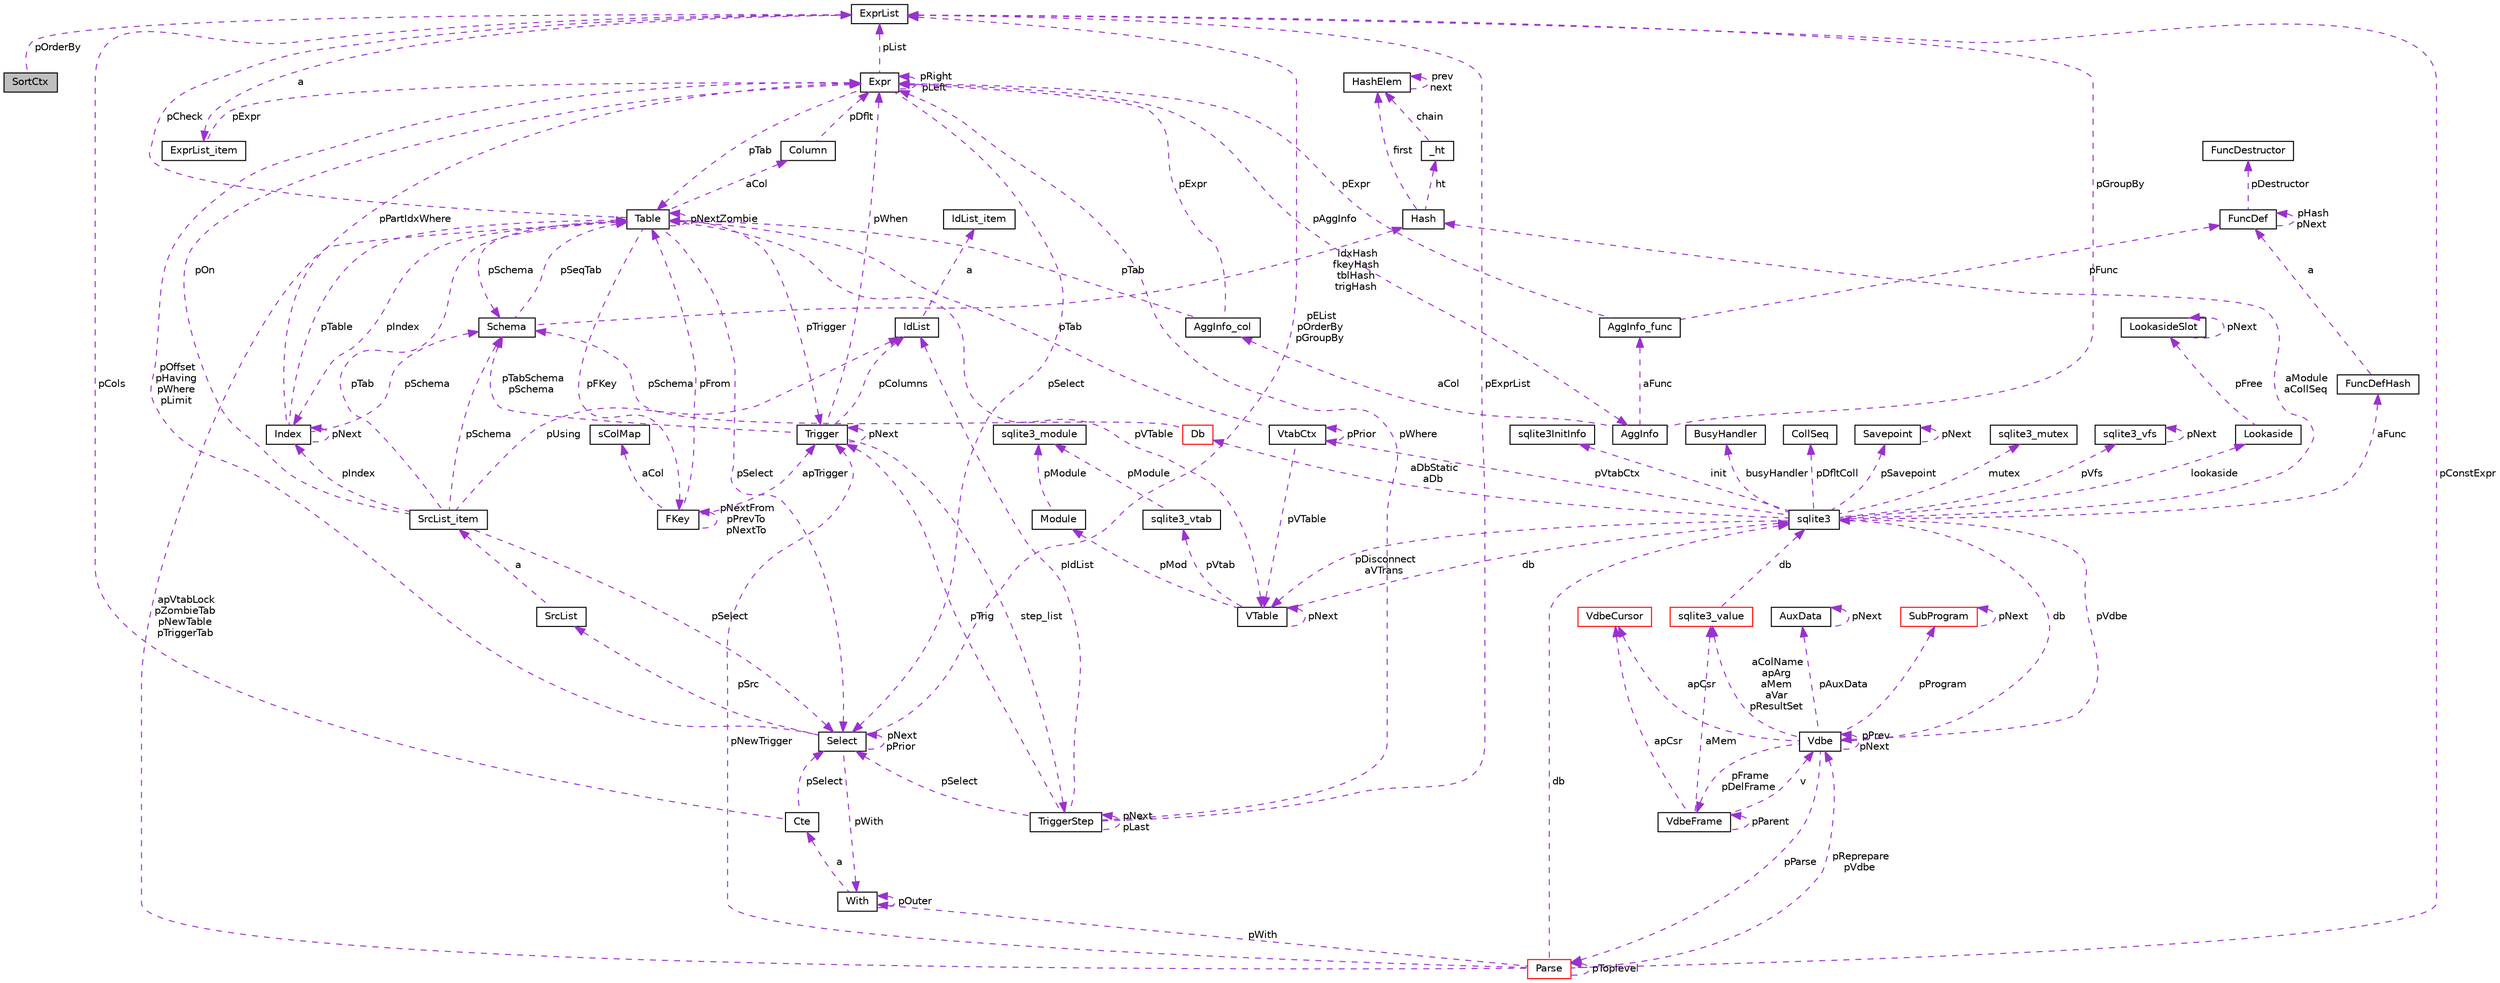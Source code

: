 digraph "SortCtx"
{
  edge [fontname="Helvetica",fontsize="10",labelfontname="Helvetica",labelfontsize="10"];
  node [fontname="Helvetica",fontsize="10",shape=record];
  Node1 [label="SortCtx",height=0.2,width=0.4,color="black", fillcolor="grey75", style="filled", fontcolor="black"];
  Node2 -> Node1 [dir="back",color="darkorchid3",fontsize="10",style="dashed",label=" pOrderBy" ];
  Node2 [label="ExprList",height=0.2,width=0.4,color="black", fillcolor="white", style="filled",URL="$struct_expr_list.html"];
  Node3 -> Node2 [dir="back",color="darkorchid3",fontsize="10",style="dashed",label=" a" ];
  Node3 [label="ExprList_item",height=0.2,width=0.4,color="black", fillcolor="white", style="filled",URL="$struct_expr_list_1_1_expr_list__item.html"];
  Node4 -> Node3 [dir="back",color="darkorchid3",fontsize="10",style="dashed",label=" pExpr" ];
  Node4 [label="Expr",height=0.2,width=0.4,color="black", fillcolor="white", style="filled",URL="$struct_expr.html"];
  Node5 -> Node4 [dir="back",color="darkorchid3",fontsize="10",style="dashed",label=" pAggInfo" ];
  Node5 [label="AggInfo",height=0.2,width=0.4,color="black", fillcolor="white", style="filled",URL="$struct_agg_info.html"];
  Node6 -> Node5 [dir="back",color="darkorchid3",fontsize="10",style="dashed",label=" aCol" ];
  Node6 [label="AggInfo_col",height=0.2,width=0.4,color="black", fillcolor="white", style="filled",URL="$struct_agg_info_1_1_agg_info__col.html"];
  Node4 -> Node6 [dir="back",color="darkorchid3",fontsize="10",style="dashed",label=" pExpr" ];
  Node7 -> Node6 [dir="back",color="darkorchid3",fontsize="10",style="dashed",label=" pTab" ];
  Node7 [label="Table",height=0.2,width=0.4,color="black", fillcolor="white", style="filled",URL="$struct_table.html"];
  Node8 -> Node7 [dir="back",color="darkorchid3",fontsize="10",style="dashed",label=" pSchema" ];
  Node8 [label="Schema",height=0.2,width=0.4,color="black", fillcolor="white", style="filled",URL="$struct_schema.html"];
  Node7 -> Node8 [dir="back",color="darkorchid3",fontsize="10",style="dashed",label=" pSeqTab" ];
  Node9 -> Node8 [dir="back",color="darkorchid3",fontsize="10",style="dashed",label=" idxHash\nfkeyHash\ntblHash\ntrigHash" ];
  Node9 [label="Hash",height=0.2,width=0.4,color="black", fillcolor="white", style="filled",URL="$struct_hash.html"];
  Node10 -> Node9 [dir="back",color="darkorchid3",fontsize="10",style="dashed",label=" ht" ];
  Node10 [label="_ht",height=0.2,width=0.4,color="black", fillcolor="white", style="filled",URL="$struct_hash_1_1__ht.html"];
  Node11 -> Node10 [dir="back",color="darkorchid3",fontsize="10",style="dashed",label=" chain" ];
  Node11 [label="HashElem",height=0.2,width=0.4,color="black", fillcolor="white", style="filled",URL="$struct_hash_elem.html"];
  Node11 -> Node11 [dir="back",color="darkorchid3",fontsize="10",style="dashed",label=" prev\nnext" ];
  Node11 -> Node9 [dir="back",color="darkorchid3",fontsize="10",style="dashed",label=" first" ];
  Node12 -> Node7 [dir="back",color="darkorchid3",fontsize="10",style="dashed",label=" aCol" ];
  Node12 [label="Column",height=0.2,width=0.4,color="black", fillcolor="white", style="filled",URL="$struct_column.html"];
  Node4 -> Node12 [dir="back",color="darkorchid3",fontsize="10",style="dashed",label=" pDflt" ];
  Node13 -> Node7 [dir="back",color="darkorchid3",fontsize="10",style="dashed",label=" pFKey" ];
  Node13 [label="FKey",height=0.2,width=0.4,color="black", fillcolor="white", style="filled",URL="$struct_f_key.html"];
  Node14 -> Node13 [dir="back",color="darkorchid3",fontsize="10",style="dashed",label=" aCol" ];
  Node14 [label="sColMap",height=0.2,width=0.4,color="black", fillcolor="white", style="filled",URL="$struct_f_key_1_1s_col_map.html"];
  Node13 -> Node13 [dir="back",color="darkorchid3",fontsize="10",style="dashed",label=" pNextFrom\npPrevTo\npNextTo" ];
  Node7 -> Node13 [dir="back",color="darkorchid3",fontsize="10",style="dashed",label=" pFrom" ];
  Node15 -> Node13 [dir="back",color="darkorchid3",fontsize="10",style="dashed",label=" apTrigger" ];
  Node15 [label="Trigger",height=0.2,width=0.4,color="black", fillcolor="white", style="filled",URL="$struct_trigger.html"];
  Node16 -> Node15 [dir="back",color="darkorchid3",fontsize="10",style="dashed",label=" step_list" ];
  Node16 [label="TriggerStep",height=0.2,width=0.4,color="black", fillcolor="white", style="filled",URL="$struct_trigger_step.html"];
  Node16 -> Node16 [dir="back",color="darkorchid3",fontsize="10",style="dashed",label=" pNext\npLast" ];
  Node4 -> Node16 [dir="back",color="darkorchid3",fontsize="10",style="dashed",label=" pWhere" ];
  Node17 -> Node16 [dir="back",color="darkorchid3",fontsize="10",style="dashed",label=" pIdList" ];
  Node17 [label="IdList",height=0.2,width=0.4,color="black", fillcolor="white", style="filled",URL="$struct_id_list.html"];
  Node18 -> Node17 [dir="back",color="darkorchid3",fontsize="10",style="dashed",label=" a" ];
  Node18 [label="IdList_item",height=0.2,width=0.4,color="black", fillcolor="white", style="filled",URL="$struct_id_list_1_1_id_list__item.html"];
  Node19 -> Node16 [dir="back",color="darkorchid3",fontsize="10",style="dashed",label=" pSelect" ];
  Node19 [label="Select",height=0.2,width=0.4,color="black", fillcolor="white", style="filled",URL="$struct_select.html"];
  Node4 -> Node19 [dir="back",color="darkorchid3",fontsize="10",style="dashed",label=" pOffset\npHaving\npWhere\npLimit" ];
  Node20 -> Node19 [dir="back",color="darkorchid3",fontsize="10",style="dashed",label=" pWith" ];
  Node20 [label="With",height=0.2,width=0.4,color="black", fillcolor="white", style="filled",URL="$struct_with.html"];
  Node21 -> Node20 [dir="back",color="darkorchid3",fontsize="10",style="dashed",label=" a" ];
  Node21 [label="Cte",height=0.2,width=0.4,color="black", fillcolor="white", style="filled",URL="$struct_with_1_1_cte.html"];
  Node19 -> Node21 [dir="back",color="darkorchid3",fontsize="10",style="dashed",label=" pSelect" ];
  Node2 -> Node21 [dir="back",color="darkorchid3",fontsize="10",style="dashed",label=" pCols" ];
  Node20 -> Node20 [dir="back",color="darkorchid3",fontsize="10",style="dashed",label=" pOuter" ];
  Node19 -> Node19 [dir="back",color="darkorchid3",fontsize="10",style="dashed",label=" pNext\npPrior" ];
  Node22 -> Node19 [dir="back",color="darkorchid3",fontsize="10",style="dashed",label=" pSrc" ];
  Node22 [label="SrcList",height=0.2,width=0.4,color="black", fillcolor="white", style="filled",URL="$struct_src_list.html"];
  Node23 -> Node22 [dir="back",color="darkorchid3",fontsize="10",style="dashed",label=" a" ];
  Node23 [label="SrcList_item",height=0.2,width=0.4,color="black", fillcolor="white", style="filled",URL="$struct_src_list_1_1_src_list__item.html"];
  Node8 -> Node23 [dir="back",color="darkorchid3",fontsize="10",style="dashed",label=" pSchema" ];
  Node4 -> Node23 [dir="back",color="darkorchid3",fontsize="10",style="dashed",label=" pOn" ];
  Node17 -> Node23 [dir="back",color="darkorchid3",fontsize="10",style="dashed",label=" pUsing" ];
  Node7 -> Node23 [dir="back",color="darkorchid3",fontsize="10",style="dashed",label=" pTab" ];
  Node19 -> Node23 [dir="back",color="darkorchid3",fontsize="10",style="dashed",label=" pSelect" ];
  Node24 -> Node23 [dir="back",color="darkorchid3",fontsize="10",style="dashed",label=" pIndex" ];
  Node24 [label="Index",height=0.2,width=0.4,color="black", fillcolor="white", style="filled",URL="$struct_index.html"];
  Node8 -> Node24 [dir="back",color="darkorchid3",fontsize="10",style="dashed",label=" pSchema" ];
  Node4 -> Node24 [dir="back",color="darkorchid3",fontsize="10",style="dashed",label=" pPartIdxWhere" ];
  Node7 -> Node24 [dir="back",color="darkorchid3",fontsize="10",style="dashed",label=" pTable" ];
  Node24 -> Node24 [dir="back",color="darkorchid3",fontsize="10",style="dashed",label=" pNext" ];
  Node2 -> Node19 [dir="back",color="darkorchid3",fontsize="10",style="dashed",label=" pEList\npOrderBy\npGroupBy" ];
  Node15 -> Node16 [dir="back",color="darkorchid3",fontsize="10",style="dashed",label=" pTrig" ];
  Node2 -> Node16 [dir="back",color="darkorchid3",fontsize="10",style="dashed",label=" pExprList" ];
  Node8 -> Node15 [dir="back",color="darkorchid3",fontsize="10",style="dashed",label=" pTabSchema\npSchema" ];
  Node4 -> Node15 [dir="back",color="darkorchid3",fontsize="10",style="dashed",label=" pWhen" ];
  Node17 -> Node15 [dir="back",color="darkorchid3",fontsize="10",style="dashed",label=" pColumns" ];
  Node15 -> Node15 [dir="back",color="darkorchid3",fontsize="10",style="dashed",label=" pNext" ];
  Node25 -> Node7 [dir="back",color="darkorchid3",fontsize="10",style="dashed",label=" pVTable" ];
  Node25 [label="VTable",height=0.2,width=0.4,color="black", fillcolor="white", style="filled",URL="$struct_v_table.html"];
  Node26 -> Node25 [dir="back",color="darkorchid3",fontsize="10",style="dashed",label=" db" ];
  Node26 [label="sqlite3",height=0.2,width=0.4,color="black", fillcolor="white", style="filled",URL="$structsqlite3.html"];
  Node27 -> Node26 [dir="back",color="darkorchid3",fontsize="10",style="dashed",label=" pVdbe" ];
  Node27 [label="Vdbe",height=0.2,width=0.4,color="black", fillcolor="white", style="filled",URL="$struct_vdbe.html"];
  Node27 -> Node27 [dir="back",color="darkorchid3",fontsize="10",style="dashed",label=" pPrev\npNext" ];
  Node28 -> Node27 [dir="back",color="darkorchid3",fontsize="10",style="dashed",label=" aColName\napArg\naMem\naVar\npResultSet" ];
  Node28 [label="sqlite3_value",height=0.2,width=0.4,color="red", fillcolor="white", style="filled",URL="$struct_mem.html"];
  Node26 -> Node28 [dir="back",color="darkorchid3",fontsize="10",style="dashed",label=" db" ];
  Node26 -> Node27 [dir="back",color="darkorchid3",fontsize="10",style="dashed",label=" db" ];
  Node29 -> Node27 [dir="back",color="darkorchid3",fontsize="10",style="dashed",label=" pFrame\npDelFrame" ];
  Node29 [label="VdbeFrame",height=0.2,width=0.4,color="black", fillcolor="white", style="filled",URL="$struct_vdbe_frame.html"];
  Node28 -> Node29 [dir="back",color="darkorchid3",fontsize="10",style="dashed",label=" aMem" ];
  Node27 -> Node29 [dir="back",color="darkorchid3",fontsize="10",style="dashed",label=" v" ];
  Node29 -> Node29 [dir="back",color="darkorchid3",fontsize="10",style="dashed",label=" pParent" ];
  Node30 -> Node29 [dir="back",color="darkorchid3",fontsize="10",style="dashed",label=" apCsr" ];
  Node30 [label="VdbeCursor",height=0.2,width=0.4,color="red", fillcolor="white", style="filled",URL="$struct_vdbe_cursor.html"];
  Node31 -> Node27 [dir="back",color="darkorchid3",fontsize="10",style="dashed",label=" pAuxData" ];
  Node31 [label="AuxData",height=0.2,width=0.4,color="black", fillcolor="white", style="filled",URL="$struct_aux_data.html"];
  Node31 -> Node31 [dir="back",color="darkorchid3",fontsize="10",style="dashed",label=" pNext" ];
  Node32 -> Node27 [dir="back",color="darkorchid3",fontsize="10",style="dashed",label=" pProgram" ];
  Node32 [label="SubProgram",height=0.2,width=0.4,color="red", fillcolor="white", style="filled",URL="$struct_sub_program.html"];
  Node32 -> Node32 [dir="back",color="darkorchid3",fontsize="10",style="dashed",label=" pNext" ];
  Node30 -> Node27 [dir="back",color="darkorchid3",fontsize="10",style="dashed",label=" apCsr" ];
  Node33 -> Node27 [dir="back",color="darkorchid3",fontsize="10",style="dashed",label=" pParse" ];
  Node33 [label="Parse",height=0.2,width=0.4,color="red", fillcolor="white", style="filled",URL="$struct_parse.html"];
  Node27 -> Node33 [dir="back",color="darkorchid3",fontsize="10",style="dashed",label=" pReprepare\npVdbe" ];
  Node26 -> Node33 [dir="back",color="darkorchid3",fontsize="10",style="dashed",label=" db" ];
  Node20 -> Node33 [dir="back",color="darkorchid3",fontsize="10",style="dashed",label=" pWith" ];
  Node7 -> Node33 [dir="back",color="darkorchid3",fontsize="10",style="dashed",label=" apVtabLock\npZombieTab\npNewTable\npTriggerTab" ];
  Node15 -> Node33 [dir="back",color="darkorchid3",fontsize="10",style="dashed",label=" pNewTrigger" ];
  Node2 -> Node33 [dir="back",color="darkorchid3",fontsize="10",style="dashed",label=" pConstExpr" ];
  Node33 -> Node33 [dir="back",color="darkorchid3",fontsize="10",style="dashed",label=" pToplevel" ];
  Node34 -> Node26 [dir="back",color="darkorchid3",fontsize="10",style="dashed",label=" pSavepoint" ];
  Node34 [label="Savepoint",height=0.2,width=0.4,color="black", fillcolor="white", style="filled",URL="$struct_savepoint.html"];
  Node34 -> Node34 [dir="back",color="darkorchid3",fontsize="10",style="dashed",label=" pNext" ];
  Node35 -> Node26 [dir="back",color="darkorchid3",fontsize="10",style="dashed",label=" aFunc" ];
  Node35 [label="FuncDefHash",height=0.2,width=0.4,color="black", fillcolor="white", style="filled",URL="$struct_func_def_hash.html"];
  Node36 -> Node35 [dir="back",color="darkorchid3",fontsize="10",style="dashed",label=" a" ];
  Node36 [label="FuncDef",height=0.2,width=0.4,color="black", fillcolor="white", style="filled",URL="$struct_func_def.html"];
  Node37 -> Node36 [dir="back",color="darkorchid3",fontsize="10",style="dashed",label=" pDestructor" ];
  Node37 [label="FuncDestructor",height=0.2,width=0.4,color="black", fillcolor="white", style="filled",URL="$struct_func_destructor.html"];
  Node36 -> Node36 [dir="back",color="darkorchid3",fontsize="10",style="dashed",label=" pHash\npNext" ];
  Node38 -> Node26 [dir="back",color="darkorchid3",fontsize="10",style="dashed",label=" lookaside" ];
  Node38 [label="Lookaside",height=0.2,width=0.4,color="black", fillcolor="white", style="filled",URL="$struct_lookaside.html"];
  Node39 -> Node38 [dir="back",color="darkorchid3",fontsize="10",style="dashed",label=" pFree" ];
  Node39 [label="LookasideSlot",height=0.2,width=0.4,color="black", fillcolor="white", style="filled",URL="$struct_lookaside_slot.html"];
  Node39 -> Node39 [dir="back",color="darkorchid3",fontsize="10",style="dashed",label=" pNext" ];
  Node40 -> Node26 [dir="back",color="darkorchid3",fontsize="10",style="dashed",label=" mutex" ];
  Node40 [label="sqlite3_mutex",height=0.2,width=0.4,color="black", fillcolor="white", style="filled",URL="$structsqlite3__mutex.html"];
  Node41 -> Node26 [dir="back",color="darkorchid3",fontsize="10",style="dashed",label=" pVfs" ];
  Node41 [label="sqlite3_vfs",height=0.2,width=0.4,color="black", fillcolor="white", style="filled",URL="$structsqlite3__vfs.html"];
  Node41 -> Node41 [dir="back",color="darkorchid3",fontsize="10",style="dashed",label=" pNext" ];
  Node42 -> Node26 [dir="back",color="darkorchid3",fontsize="10",style="dashed",label=" init" ];
  Node42 [label="sqlite3InitInfo",height=0.2,width=0.4,color="black", fillcolor="white", style="filled",URL="$structsqlite3_1_1sqlite3_init_info.html"];
  Node43 -> Node26 [dir="back",color="darkorchid3",fontsize="10",style="dashed",label=" busyHandler" ];
  Node43 [label="BusyHandler",height=0.2,width=0.4,color="black", fillcolor="white", style="filled",URL="$struct_busy_handler.html"];
  Node44 -> Node26 [dir="back",color="darkorchid3",fontsize="10",style="dashed",label=" pVtabCtx" ];
  Node44 [label="VtabCtx",height=0.2,width=0.4,color="black", fillcolor="white", style="filled",URL="$struct_vtab_ctx.html"];
  Node44 -> Node44 [dir="back",color="darkorchid3",fontsize="10",style="dashed",label=" pPrior" ];
  Node25 -> Node44 [dir="back",color="darkorchid3",fontsize="10",style="dashed",label=" pVTable" ];
  Node7 -> Node44 [dir="back",color="darkorchid3",fontsize="10",style="dashed",label=" pTab" ];
  Node45 -> Node26 [dir="back",color="darkorchid3",fontsize="10",style="dashed",label=" pDfltColl" ];
  Node45 [label="CollSeq",height=0.2,width=0.4,color="black", fillcolor="white", style="filled",URL="$struct_coll_seq.html"];
  Node25 -> Node26 [dir="back",color="darkorchid3",fontsize="10",style="dashed",label=" pDisconnect\naVTrans" ];
  Node46 -> Node26 [dir="back",color="darkorchid3",fontsize="10",style="dashed",label=" aDbStatic\naDb" ];
  Node46 [label="Db",height=0.2,width=0.4,color="red", fillcolor="white", style="filled",URL="$struct_db.html"];
  Node8 -> Node46 [dir="back",color="darkorchid3",fontsize="10",style="dashed",label=" pSchema" ];
  Node9 -> Node26 [dir="back",color="darkorchid3",fontsize="10",style="dashed",label=" aModule\naCollSeq" ];
  Node25 -> Node25 [dir="back",color="darkorchid3",fontsize="10",style="dashed",label=" pNext" ];
  Node47 -> Node25 [dir="back",color="darkorchid3",fontsize="10",style="dashed",label=" pMod" ];
  Node47 [label="Module",height=0.2,width=0.4,color="black", fillcolor="white", style="filled",URL="$struct_module.html"];
  Node48 -> Node47 [dir="back",color="darkorchid3",fontsize="10",style="dashed",label=" pModule" ];
  Node48 [label="sqlite3_module",height=0.2,width=0.4,color="black", fillcolor="white", style="filled",URL="$structsqlite3__module.html"];
  Node49 -> Node25 [dir="back",color="darkorchid3",fontsize="10",style="dashed",label=" pVtab" ];
  Node49 [label="sqlite3_vtab",height=0.2,width=0.4,color="black", fillcolor="white", style="filled",URL="$structsqlite3__vtab.html"];
  Node48 -> Node49 [dir="back",color="darkorchid3",fontsize="10",style="dashed",label=" pModule" ];
  Node7 -> Node7 [dir="back",color="darkorchid3",fontsize="10",style="dashed",label=" pNextZombie" ];
  Node15 -> Node7 [dir="back",color="darkorchid3",fontsize="10",style="dashed",label=" pTrigger" ];
  Node19 -> Node7 [dir="back",color="darkorchid3",fontsize="10",style="dashed",label=" pSelect" ];
  Node2 -> Node7 [dir="back",color="darkorchid3",fontsize="10",style="dashed",label=" pCheck" ];
  Node24 -> Node7 [dir="back",color="darkorchid3",fontsize="10",style="dashed",label=" pIndex" ];
  Node50 -> Node5 [dir="back",color="darkorchid3",fontsize="10",style="dashed",label=" aFunc" ];
  Node50 [label="AggInfo_func",height=0.2,width=0.4,color="black", fillcolor="white", style="filled",URL="$struct_agg_info_1_1_agg_info__func.html"];
  Node4 -> Node50 [dir="back",color="darkorchid3",fontsize="10",style="dashed",label=" pExpr" ];
  Node36 -> Node50 [dir="back",color="darkorchid3",fontsize="10",style="dashed",label=" pFunc" ];
  Node2 -> Node5 [dir="back",color="darkorchid3",fontsize="10",style="dashed",label=" pGroupBy" ];
  Node4 -> Node4 [dir="back",color="darkorchid3",fontsize="10",style="dashed",label=" pRight\npLeft" ];
  Node7 -> Node4 [dir="back",color="darkorchid3",fontsize="10",style="dashed",label=" pTab" ];
  Node19 -> Node4 [dir="back",color="darkorchid3",fontsize="10",style="dashed",label=" pSelect" ];
  Node2 -> Node4 [dir="back",color="darkorchid3",fontsize="10",style="dashed",label=" pList" ];
}
